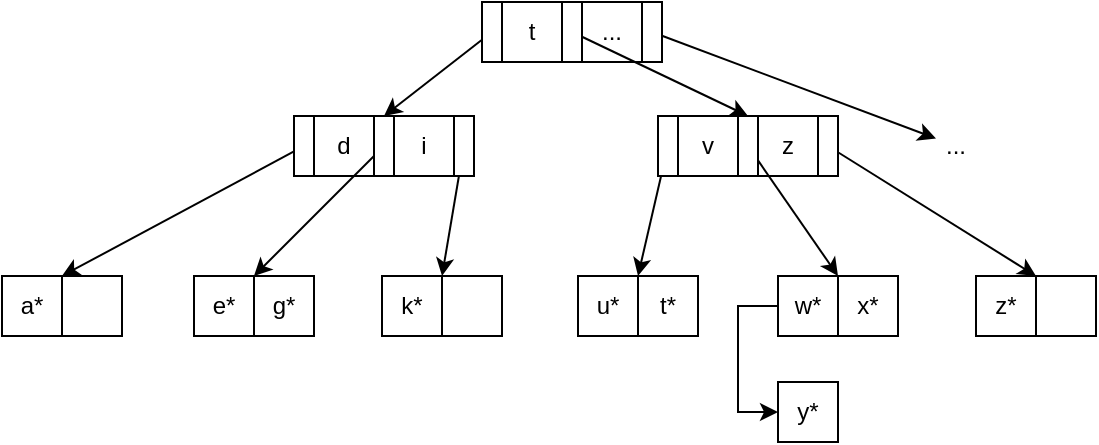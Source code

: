 <mxfile version="15.9.6" type="device"><diagram id="ApvX3qNpZDQq7CjhonSt" name="Page-1"><mxGraphModel dx="538" dy="837" grid="1" gridSize="10" guides="1" tooltips="1" connect="1" arrows="1" fold="1" page="1" pageScale="1" pageWidth="850" pageHeight="1100" math="0" shadow="0"><root><mxCell id="0"/><mxCell id="1" parent="0"/><mxCell id="bwQQmvOKToo0lZU17TuD-15" value="..." style="text;html=1;strokeColor=none;fillColor=none;align=center;verticalAlign=middle;whiteSpace=wrap;rounded=0;" vertex="1" parent="1"><mxGeometry x="677" y="667" width="20" height="30" as="geometry"/></mxCell><mxCell id="bwQQmvOKToo0lZU17TuD-26" value="" style="endArrow=classic;html=1;rounded=0;" edge="1" parent="1" source="bwQQmvOKToo0lZU17TuD-12" target="bwQQmvOKToo0lZU17TuD-15"><mxGeometry width="50" height="50" relative="1" as="geometry"><mxPoint x="410" y="710" as="sourcePoint"/><mxPoint x="340" y="780" as="targetPoint"/></mxGeometry></mxCell><mxCell id="bwQQmvOKToo0lZU17TuD-33" value="" style="group" vertex="1" connectable="0" parent="1"><mxGeometry x="356" y="667" width="90" height="30" as="geometry"/></mxCell><mxCell id="bwQQmvOKToo0lZU17TuD-27" value="" style="rounded=0;whiteSpace=wrap;html=1;" vertex="1" parent="bwQQmvOKToo0lZU17TuD-33"><mxGeometry width="10" height="30" as="geometry"/></mxCell><mxCell id="bwQQmvOKToo0lZU17TuD-28" value="d" style="rounded=0;whiteSpace=wrap;html=1;" vertex="1" parent="bwQQmvOKToo0lZU17TuD-33"><mxGeometry x="10" width="30" height="30" as="geometry"/></mxCell><mxCell id="bwQQmvOKToo0lZU17TuD-29" value="" style="rounded=0;whiteSpace=wrap;html=1;" vertex="1" parent="bwQQmvOKToo0lZU17TuD-33"><mxGeometry x="40" width="10" height="30" as="geometry"/></mxCell><mxCell id="bwQQmvOKToo0lZU17TuD-30" value="i" style="rounded=0;whiteSpace=wrap;html=1;" vertex="1" parent="bwQQmvOKToo0lZU17TuD-33"><mxGeometry x="50" width="30" height="30" as="geometry"/></mxCell><mxCell id="bwQQmvOKToo0lZU17TuD-31" value="" style="rounded=0;whiteSpace=wrap;html=1;" vertex="1" parent="bwQQmvOKToo0lZU17TuD-33"><mxGeometry x="80" width="10" height="30" as="geometry"/></mxCell><mxCell id="bwQQmvOKToo0lZU17TuD-34" value="" style="endArrow=classic;html=1;rounded=0;entryX=0.5;entryY=0;entryDx=0;entryDy=0;" edge="1" parent="1" source="bwQQmvOKToo0lZU17TuD-6" target="bwQQmvOKToo0lZU17TuD-29"><mxGeometry width="50" height="50" relative="1" as="geometry"><mxPoint x="251" y="664" as="sourcePoint"/><mxPoint x="295" y="710" as="targetPoint"/></mxGeometry></mxCell><mxCell id="bwQQmvOKToo0lZU17TuD-35" value="" style="group" vertex="1" connectable="0" parent="1"><mxGeometry x="538" y="667" width="90" height="30" as="geometry"/></mxCell><mxCell id="bwQQmvOKToo0lZU17TuD-36" value="" style="rounded=0;whiteSpace=wrap;html=1;" vertex="1" parent="bwQQmvOKToo0lZU17TuD-35"><mxGeometry width="10" height="30" as="geometry"/></mxCell><mxCell id="bwQQmvOKToo0lZU17TuD-37" value="v" style="rounded=0;whiteSpace=wrap;html=1;" vertex="1" parent="bwQQmvOKToo0lZU17TuD-35"><mxGeometry x="10" width="30" height="30" as="geometry"/></mxCell><mxCell id="bwQQmvOKToo0lZU17TuD-38" value="" style="rounded=0;whiteSpace=wrap;html=1;" vertex="1" parent="bwQQmvOKToo0lZU17TuD-35"><mxGeometry x="40" width="10" height="30" as="geometry"/></mxCell><mxCell id="bwQQmvOKToo0lZU17TuD-39" value="z" style="rounded=0;whiteSpace=wrap;html=1;" vertex="1" parent="bwQQmvOKToo0lZU17TuD-35"><mxGeometry x="50" width="30" height="30" as="geometry"/></mxCell><mxCell id="bwQQmvOKToo0lZU17TuD-40" value="" style="rounded=0;whiteSpace=wrap;html=1;" vertex="1" parent="bwQQmvOKToo0lZU17TuD-35"><mxGeometry x="80" width="10" height="30" as="geometry"/></mxCell><mxCell id="bwQQmvOKToo0lZU17TuD-44" value="" style="endArrow=classic;html=1;rounded=0;entryX=1;entryY=0;entryDx=0;entryDy=0;" edge="1" parent="1" source="bwQQmvOKToo0lZU17TuD-27" target="bwQQmvOKToo0lZU17TuD-42"><mxGeometry width="50" height="50" relative="1" as="geometry"><mxPoint x="396" y="797" as="sourcePoint"/><mxPoint x="446" y="747" as="targetPoint"/></mxGeometry></mxCell><mxCell id="bwQQmvOKToo0lZU17TuD-45" value="" style="group" vertex="1" connectable="0" parent="1"><mxGeometry x="210" y="747" width="60" height="30" as="geometry"/></mxCell><mxCell id="bwQQmvOKToo0lZU17TuD-42" value="a*" style="rounded=0;whiteSpace=wrap;html=1;" vertex="1" parent="bwQQmvOKToo0lZU17TuD-45"><mxGeometry width="30" height="30" as="geometry"/></mxCell><mxCell id="bwQQmvOKToo0lZU17TuD-43" value="" style="rounded=0;whiteSpace=wrap;html=1;" vertex="1" parent="bwQQmvOKToo0lZU17TuD-45"><mxGeometry x="30" width="30" height="30" as="geometry"/></mxCell><mxCell id="bwQQmvOKToo0lZU17TuD-46" value="" style="group" vertex="1" connectable="0" parent="1"><mxGeometry x="306" y="747" width="60" height="30" as="geometry"/></mxCell><mxCell id="bwQQmvOKToo0lZU17TuD-47" value="e*&lt;span style=&quot;white-space: pre&quot;&gt;&lt;br&gt;&lt;/span&gt;" style="rounded=0;whiteSpace=wrap;html=1;" vertex="1" parent="bwQQmvOKToo0lZU17TuD-46"><mxGeometry width="30" height="30" as="geometry"/></mxCell><mxCell id="bwQQmvOKToo0lZU17TuD-48" value="g*" style="rounded=0;whiteSpace=wrap;html=1;" vertex="1" parent="bwQQmvOKToo0lZU17TuD-46"><mxGeometry x="30" width="30" height="30" as="geometry"/></mxCell><mxCell id="bwQQmvOKToo0lZU17TuD-49" value="" style="group" vertex="1" connectable="0" parent="1"><mxGeometry x="400" y="747" width="60" height="30" as="geometry"/></mxCell><mxCell id="bwQQmvOKToo0lZU17TuD-50" value="k*" style="rounded=0;whiteSpace=wrap;html=1;" vertex="1" parent="bwQQmvOKToo0lZU17TuD-49"><mxGeometry width="30" height="30" as="geometry"/></mxCell><mxCell id="bwQQmvOKToo0lZU17TuD-51" value="" style="rounded=0;whiteSpace=wrap;html=1;" vertex="1" parent="bwQQmvOKToo0lZU17TuD-49"><mxGeometry x="30" width="30" height="30" as="geometry"/></mxCell><mxCell id="bwQQmvOKToo0lZU17TuD-52" value="" style="group" vertex="1" connectable="0" parent="1"><mxGeometry x="697" y="747" width="60" height="30" as="geometry"/></mxCell><mxCell id="bwQQmvOKToo0lZU17TuD-53" value="z*" style="rounded=0;whiteSpace=wrap;html=1;" vertex="1" parent="bwQQmvOKToo0lZU17TuD-52"><mxGeometry width="30" height="30" as="geometry"/></mxCell><mxCell id="bwQQmvOKToo0lZU17TuD-54" value="" style="rounded=0;whiteSpace=wrap;html=1;" vertex="1" parent="bwQQmvOKToo0lZU17TuD-52"><mxGeometry x="30" width="30" height="30" as="geometry"/></mxCell><mxCell id="bwQQmvOKToo0lZU17TuD-55" value="" style="group" vertex="1" connectable="0" parent="1"><mxGeometry x="598" y="747" width="60" height="30" as="geometry"/></mxCell><mxCell id="bwQQmvOKToo0lZU17TuD-56" value="w*" style="rounded=0;whiteSpace=wrap;html=1;" vertex="1" parent="bwQQmvOKToo0lZU17TuD-55"><mxGeometry width="30" height="30" as="geometry"/></mxCell><mxCell id="bwQQmvOKToo0lZU17TuD-57" value="x*" style="rounded=0;whiteSpace=wrap;html=1;" vertex="1" parent="bwQQmvOKToo0lZU17TuD-55"><mxGeometry x="30" width="30" height="30" as="geometry"/></mxCell><mxCell id="bwQQmvOKToo0lZU17TuD-58" value="" style="group" vertex="1" connectable="0" parent="1"><mxGeometry x="498" y="747" width="60" height="30" as="geometry"/></mxCell><mxCell id="bwQQmvOKToo0lZU17TuD-59" value="u*" style="rounded=0;whiteSpace=wrap;html=1;" vertex="1" parent="bwQQmvOKToo0lZU17TuD-58"><mxGeometry width="30" height="30" as="geometry"/></mxCell><mxCell id="bwQQmvOKToo0lZU17TuD-60" value="t*" style="rounded=0;whiteSpace=wrap;html=1;" vertex="1" parent="bwQQmvOKToo0lZU17TuD-58"><mxGeometry x="30" width="30" height="30" as="geometry"/></mxCell><mxCell id="bwQQmvOKToo0lZU17TuD-61" value="" style="endArrow=classic;html=1;rounded=0;entryX=0;entryY=0;entryDx=0;entryDy=0;" edge="1" parent="1" source="bwQQmvOKToo0lZU17TuD-29" target="bwQQmvOKToo0lZU17TuD-48"><mxGeometry width="50" height="50" relative="1" as="geometry"><mxPoint x="406" y="797" as="sourcePoint"/><mxPoint x="456" y="747" as="targetPoint"/></mxGeometry></mxCell><mxCell id="bwQQmvOKToo0lZU17TuD-62" value="" style="endArrow=classic;html=1;rounded=0;entryX=1;entryY=0;entryDx=0;entryDy=0;" edge="1" parent="1" source="bwQQmvOKToo0lZU17TuD-31" target="bwQQmvOKToo0lZU17TuD-50"><mxGeometry width="50" height="50" relative="1" as="geometry"><mxPoint x="426" y="807" as="sourcePoint"/><mxPoint x="476" y="757" as="targetPoint"/></mxGeometry></mxCell><mxCell id="bwQQmvOKToo0lZU17TuD-63" value="" style="endArrow=classic;html=1;rounded=0;entryX=0;entryY=0;entryDx=0;entryDy=0;" edge="1" parent="1" source="bwQQmvOKToo0lZU17TuD-36" target="bwQQmvOKToo0lZU17TuD-60"><mxGeometry width="50" height="50" relative="1" as="geometry"><mxPoint x="478" y="787" as="sourcePoint"/><mxPoint x="528" y="737" as="targetPoint"/></mxGeometry></mxCell><mxCell id="bwQQmvOKToo0lZU17TuD-64" value="" style="endArrow=classic;html=1;rounded=0;entryX=0;entryY=0;entryDx=0;entryDy=0;" edge="1" parent="1" source="bwQQmvOKToo0lZU17TuD-38" target="bwQQmvOKToo0lZU17TuD-57"><mxGeometry width="50" height="50" relative="1" as="geometry"><mxPoint x="418" y="887" as="sourcePoint"/><mxPoint x="468" y="837" as="targetPoint"/></mxGeometry></mxCell><mxCell id="bwQQmvOKToo0lZU17TuD-65" value="" style="endArrow=classic;html=1;rounded=0;entryX=1;entryY=0;entryDx=0;entryDy=0;" edge="1" parent="1" source="bwQQmvOKToo0lZU17TuD-40" target="bwQQmvOKToo0lZU17TuD-53"><mxGeometry width="50" height="50" relative="1" as="geometry"><mxPoint x="528" y="857" as="sourcePoint"/><mxPoint x="578" y="807" as="targetPoint"/></mxGeometry></mxCell><mxCell id="bwQQmvOKToo0lZU17TuD-66" value="" style="group" vertex="1" connectable="0" parent="1"><mxGeometry x="450" y="610" width="90" height="30" as="geometry"/></mxCell><mxCell id="bwQQmvOKToo0lZU17TuD-6" value="" style="rounded=0;whiteSpace=wrap;html=1;" vertex="1" parent="bwQQmvOKToo0lZU17TuD-66"><mxGeometry width="10" height="30" as="geometry"/></mxCell><mxCell id="bwQQmvOKToo0lZU17TuD-9" value="t" style="rounded=0;whiteSpace=wrap;html=1;" vertex="1" parent="bwQQmvOKToo0lZU17TuD-66"><mxGeometry x="10" width="30" height="30" as="geometry"/></mxCell><mxCell id="bwQQmvOKToo0lZU17TuD-10" value="" style="rounded=0;whiteSpace=wrap;html=1;" vertex="1" parent="bwQQmvOKToo0lZU17TuD-66"><mxGeometry x="40" width="10" height="30" as="geometry"/></mxCell><mxCell id="bwQQmvOKToo0lZU17TuD-11" value="..." style="rounded=0;whiteSpace=wrap;html=1;" vertex="1" parent="bwQQmvOKToo0lZU17TuD-66"><mxGeometry x="50" width="30" height="30" as="geometry"/></mxCell><mxCell id="bwQQmvOKToo0lZU17TuD-12" value="" style="rounded=0;whiteSpace=wrap;html=1;" vertex="1" parent="bwQQmvOKToo0lZU17TuD-66"><mxGeometry x="80" width="10" height="30" as="geometry"/></mxCell><mxCell id="bwQQmvOKToo0lZU17TuD-41" value="" style="endArrow=classic;html=1;rounded=0;entryX=0.5;entryY=0;entryDx=0;entryDy=0;" edge="1" parent="1" source="bwQQmvOKToo0lZU17TuD-10" target="bwQQmvOKToo0lZU17TuD-38"><mxGeometry width="50" height="50" relative="1" as="geometry"><mxPoint x="370" y="730" as="sourcePoint"/><mxPoint x="420" y="680" as="targetPoint"/></mxGeometry></mxCell><mxCell id="bwQQmvOKToo0lZU17TuD-68" value="y*" style="rounded=0;whiteSpace=wrap;html=1;" vertex="1" parent="1"><mxGeometry x="598" y="800" width="30" height="30" as="geometry"/></mxCell><mxCell id="bwQQmvOKToo0lZU17TuD-69" style="edgeStyle=orthogonalEdgeStyle;rounded=0;orthogonalLoop=1;jettySize=auto;html=1;exitX=0;exitY=0.5;exitDx=0;exitDy=0;entryX=0;entryY=0.5;entryDx=0;entryDy=0;" edge="1" parent="1" source="bwQQmvOKToo0lZU17TuD-56" target="bwQQmvOKToo0lZU17TuD-68"><mxGeometry relative="1" as="geometry"/></mxCell></root></mxGraphModel></diagram></mxfile>